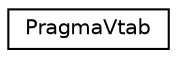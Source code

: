 digraph "Graphical Class Hierarchy"
{
 // LATEX_PDF_SIZE
  edge [fontname="Helvetica",fontsize="10",labelfontname="Helvetica",labelfontsize="10"];
  node [fontname="Helvetica",fontsize="10",shape=record];
  rankdir="LR";
  Node0 [label="PragmaVtab",height=0.2,width=0.4,color="black", fillcolor="white", style="filled",URL="$db/d1b/sqlite3_8c.html#de/d46/structPragmaVtab",tooltip=" "];
}
